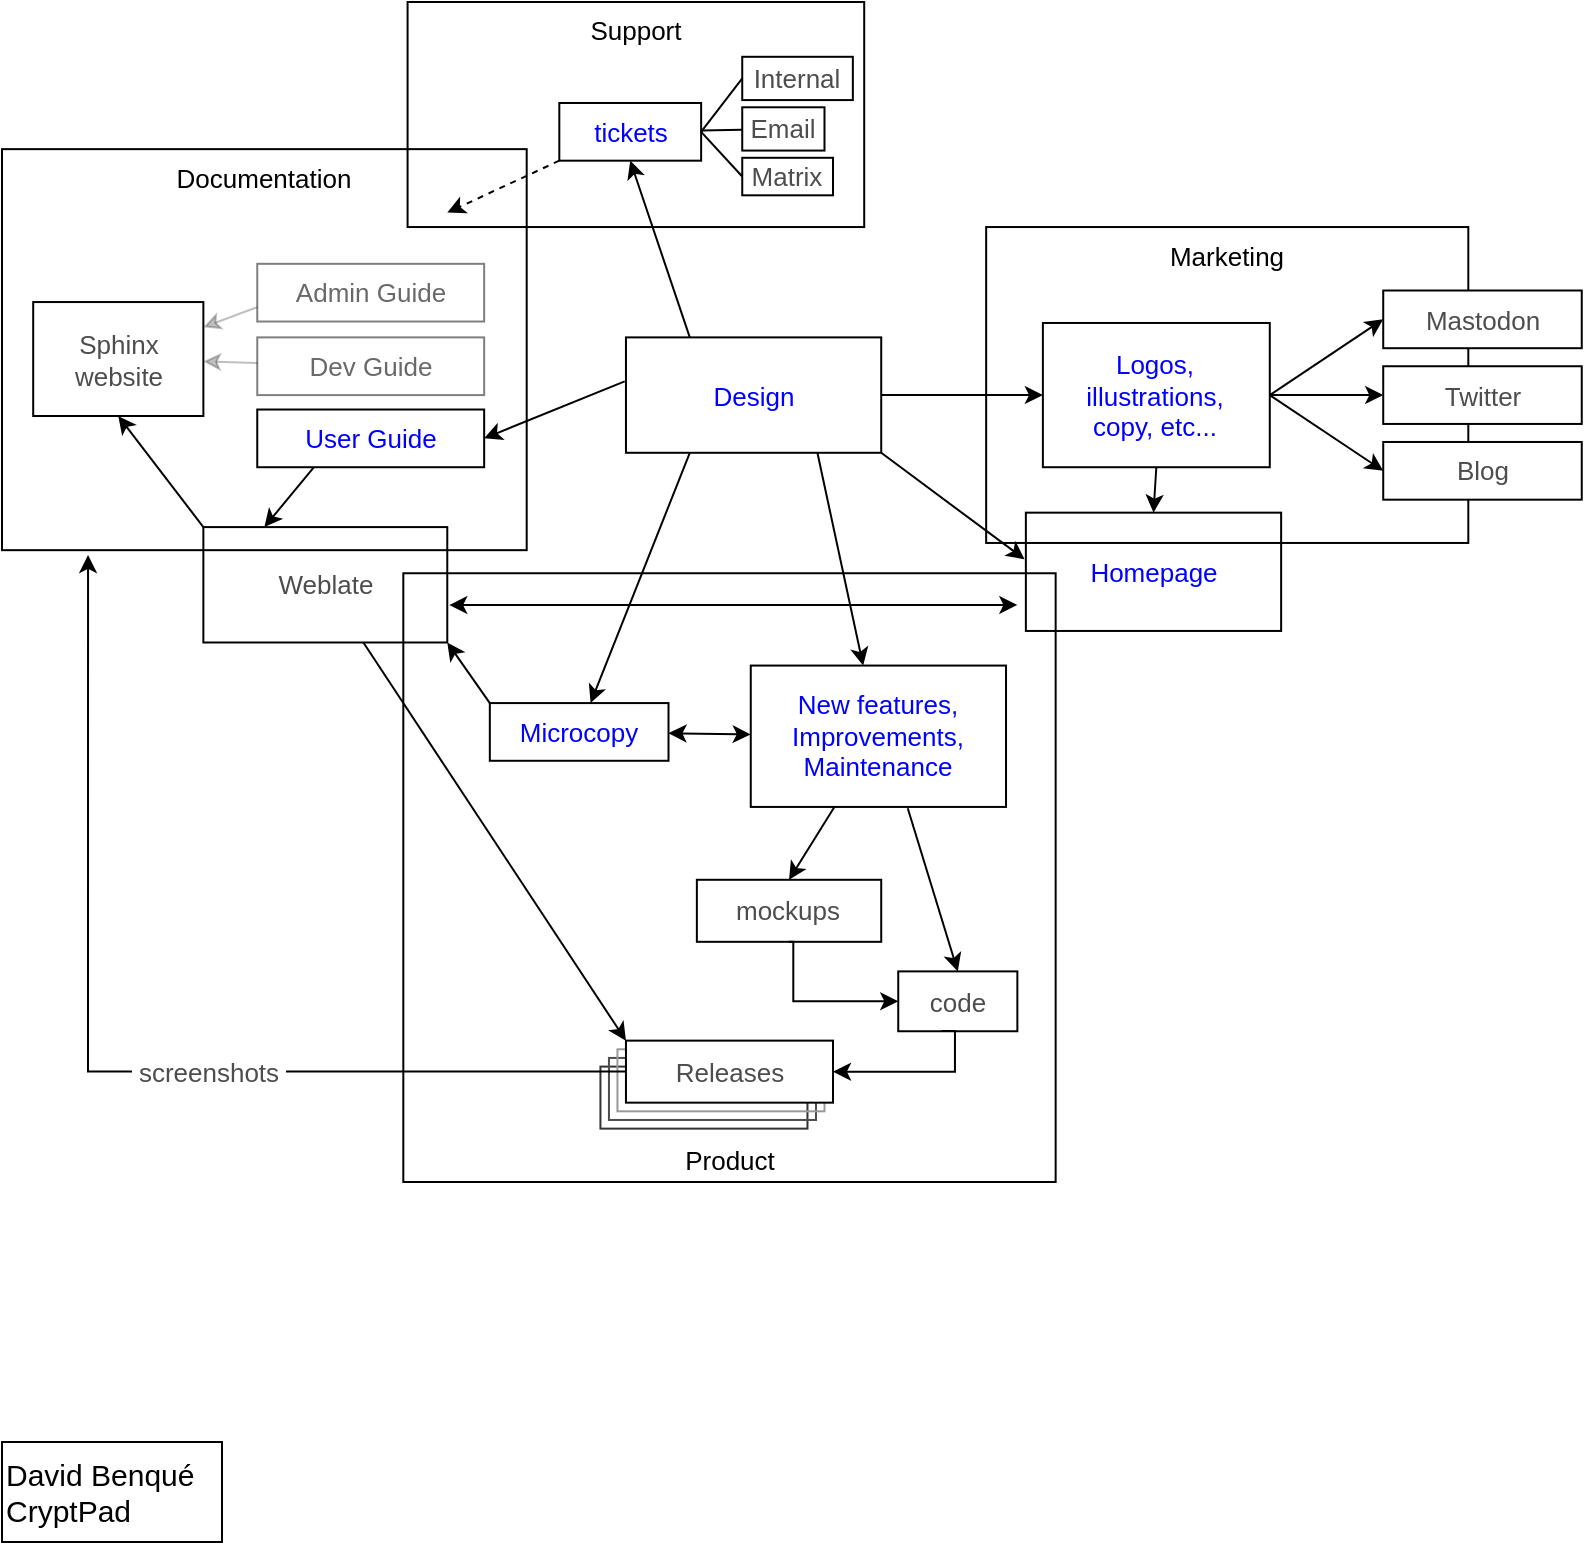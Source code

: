 <mxfile compressed="false" version="14.5.1" type="github" pages="2">
  <diagram id="_E0ixDRon3DRBLl7LCNT" name="David B.">
    <mxGraphModel dx="1130" dy="1079" grid="1" gridSize="10" guides="1" tooltips="1" connect="1" arrows="1" fold="1" page="1" pageScale="1" pageWidth="827" pageHeight="827" background="#ffffff" math="0" shadow="0">
      <root>
        <mxCell id="0" />
        <mxCell id="1" parent="0" />
        <mxCell id="c2aaLGEQ_5WEYPLhfVNE-58" value="" style="group;fontSize=13;" parent="1" vertex="1" connectable="0">
          <mxGeometry x="10" y="10" width="789.88" height="590" as="geometry" />
        </mxCell>
        <mxCell id="c2aaLGEQ_5WEYPLhfVNE-1" value="" style="rounded=0;whiteSpace=wrap;html=1;labelBackgroundColor=none;fontColor=#f0f0f0;fillColor=none;strokeColor=#333333;fontSize=13;" parent="c2aaLGEQ_5WEYPLhfVNE-58" vertex="1">
          <mxGeometry x="299.218" y="532.298" width="103.521" height="31.015" as="geometry" />
        </mxCell>
        <mxCell id="c2aaLGEQ_5WEYPLhfVNE-2" value="" style="rounded=0;whiteSpace=wrap;html=1;labelBackgroundColor=none;fontColor=#f0f0f0;fillColor=none;strokeColor=#4D4D4D;fontSize=13;" parent="c2aaLGEQ_5WEYPLhfVNE-58" vertex="1">
          <mxGeometry x="303.473" y="527.971" width="103.521" height="31.015" as="geometry" />
        </mxCell>
        <mxCell id="c2aaLGEQ_5WEYPLhfVNE-3" value="Product" style="rounded=0;whiteSpace=wrap;html=1;verticalAlign=bottom;fillColor=none;fontSize=13;" parent="c2aaLGEQ_5WEYPLhfVNE-58" vertex="1">
          <mxGeometry x="200.661" y="285.623" width="326.162" height="304.377" as="geometry" />
        </mxCell>
        <mxCell id="c2aaLGEQ_5WEYPLhfVNE-4" value="Releases" style="rounded=0;whiteSpace=wrap;html=1;labelBackgroundColor=none;fontColor=#f0f0f0;fillColor=none;strokeColor=#999999;fontSize=13;" parent="c2aaLGEQ_5WEYPLhfVNE-58" vertex="1">
          <mxGeometry x="307.727" y="523.643" width="103.521" height="31.015" as="geometry" />
        </mxCell>
        <mxCell id="c2aaLGEQ_5WEYPLhfVNE-5" value="Documentation" style="rounded=0;whiteSpace=wrap;html=1;verticalAlign=top;fontSize=13;" parent="c2aaLGEQ_5WEYPLhfVNE-58" vertex="1">
          <mxGeometry y="73.57" width="262.348" height="200.513" as="geometry" />
        </mxCell>
        <mxCell id="c2aaLGEQ_5WEYPLhfVNE-6" value="Marketing" style="rounded=0;whiteSpace=wrap;html=1;verticalAlign=top;fontSize=13;" parent="c2aaLGEQ_5WEYPLhfVNE-58" vertex="1">
          <mxGeometry x="492.08" y="112.518" width="241.076" height="157.958" as="geometry" />
        </mxCell>
        <mxCell id="c2aaLGEQ_5WEYPLhfVNE-13" value="Design" style="rounded=0;whiteSpace=wrap;html=1;labelBackgroundColor=none;fontColor=#0000FF;fontSize=13;" parent="c2aaLGEQ_5WEYPLhfVNE-58" vertex="1">
          <mxGeometry x="311.981" y="167.696" width="127.629" height="57.702" as="geometry" />
        </mxCell>
        <mxCell id="c2aaLGEQ_5WEYPLhfVNE-16" value="Logos, &lt;br style=&quot;font-size: 13px;&quot;&gt;illustrations, &lt;br style=&quot;font-size: 13px;&quot;&gt;copy, etc..." style="rounded=0;whiteSpace=wrap;html=1;labelBackgroundColor=none;fontColor=#0000FF;fontSize=13;" parent="c2aaLGEQ_5WEYPLhfVNE-58" vertex="1">
          <mxGeometry x="520.442" y="160.483" width="113.448" height="72.127" as="geometry" />
        </mxCell>
        <mxCell id="c2aaLGEQ_5WEYPLhfVNE-7" style="rounded=0;orthogonalLoop=1;jettySize=auto;html=1;exitX=1;exitY=0.5;exitDx=0;exitDy=0;entryX=0;entryY=0.5;entryDx=0;entryDy=0;fontSize=13;" parent="c2aaLGEQ_5WEYPLhfVNE-58" source="c2aaLGEQ_5WEYPLhfVNE-13" target="c2aaLGEQ_5WEYPLhfVNE-16" edge="1">
          <mxGeometry relative="1" as="geometry" />
        </mxCell>
        <mxCell id="c2aaLGEQ_5WEYPLhfVNE-17" value="Mastodon" style="rounded=0;whiteSpace=wrap;html=1;labelBackgroundColor=none;fontColor=#4D4D4D;fontSize=13;" parent="c2aaLGEQ_5WEYPLhfVNE-58" vertex="1">
          <mxGeometry x="690.613" y="144.254" width="99.267" height="28.851" as="geometry" />
        </mxCell>
        <mxCell id="c2aaLGEQ_5WEYPLhfVNE-14" style="edgeStyle=none;rounded=0;orthogonalLoop=1;jettySize=auto;html=1;exitX=1;exitY=0.5;exitDx=0;exitDy=0;entryX=0;entryY=0.5;entryDx=0;entryDy=0;fontColor=#f0f0f0;fontSize=13;" parent="c2aaLGEQ_5WEYPLhfVNE-58" source="c2aaLGEQ_5WEYPLhfVNE-16" target="c2aaLGEQ_5WEYPLhfVNE-17" edge="1">
          <mxGeometry relative="1" as="geometry" />
        </mxCell>
        <mxCell id="c2aaLGEQ_5WEYPLhfVNE-18" style="edgeStyle=none;rounded=0;orthogonalLoop=1;jettySize=auto;html=1;exitX=1;exitY=0.5;exitDx=0;exitDy=0;entryX=0;entryY=0.5;entryDx=0;entryDy=0;fontColor=#f0f0f0;fontSize=13;" parent="c2aaLGEQ_5WEYPLhfVNE-58" source="c2aaLGEQ_5WEYPLhfVNE-16" target="c2aaLGEQ_5WEYPLhfVNE-19" edge="1">
          <mxGeometry relative="1" as="geometry" />
        </mxCell>
        <mxCell id="c2aaLGEQ_5WEYPLhfVNE-19" value="Twitter" style="rounded=0;whiteSpace=wrap;html=1;labelBackgroundColor=none;fontColor=#4D4D4D;fontSize=13;" parent="c2aaLGEQ_5WEYPLhfVNE-58" vertex="1">
          <mxGeometry x="690.613" y="182.121" width="99.267" height="28.851" as="geometry" />
        </mxCell>
        <mxCell id="c2aaLGEQ_5WEYPLhfVNE-20" style="edgeStyle=none;rounded=0;orthogonalLoop=1;jettySize=auto;html=1;entryX=0;entryY=0.5;entryDx=0;entryDy=0;fontColor=#f0f0f0;exitX=1;exitY=0.5;exitDx=0;exitDy=0;fontSize=13;" parent="c2aaLGEQ_5WEYPLhfVNE-58" source="c2aaLGEQ_5WEYPLhfVNE-16" target="c2aaLGEQ_5WEYPLhfVNE-21" edge="1">
          <mxGeometry relative="1" as="geometry" />
        </mxCell>
        <mxCell id="c2aaLGEQ_5WEYPLhfVNE-21" value="Blog" style="rounded=0;whiteSpace=wrap;html=1;labelBackgroundColor=none;fontColor=#4D4D4D;fontSize=13;" parent="c2aaLGEQ_5WEYPLhfVNE-58" vertex="1">
          <mxGeometry x="690.613" y="219.988" width="99.267" height="28.851" as="geometry" />
        </mxCell>
        <mxCell id="c2aaLGEQ_5WEYPLhfVNE-24" value="Microcopy" style="rounded=0;whiteSpace=wrap;html=1;labelBackgroundColor=none;fontColor=#0000FF;fontSize=13;" parent="c2aaLGEQ_5WEYPLhfVNE-58" vertex="1">
          <mxGeometry x="243.913" y="350.538" width="89.34" height="28.851" as="geometry" />
        </mxCell>
        <mxCell id="c2aaLGEQ_5WEYPLhfVNE-8" style="rounded=0;orthogonalLoop=1;jettySize=auto;html=1;exitX=0.25;exitY=1;exitDx=0;exitDy=0;fontColor=#f0f0f0;fontSize=13;" parent="c2aaLGEQ_5WEYPLhfVNE-58" source="c2aaLGEQ_5WEYPLhfVNE-13" target="c2aaLGEQ_5WEYPLhfVNE-24" edge="1">
          <mxGeometry relative="1" as="geometry" />
        </mxCell>
        <mxCell id="c2aaLGEQ_5WEYPLhfVNE-27" value="New features,&lt;br style=&quot;font-size: 13px;&quot;&gt;Improvements,&lt;br style=&quot;font-size: 13px;&quot;&gt;Maintenance" style="rounded=0;whiteSpace=wrap;html=1;labelBackgroundColor=none;fontColor=#0000FF;fontSize=13;" parent="c2aaLGEQ_5WEYPLhfVNE-58" vertex="1">
          <mxGeometry x="374.378" y="331.785" width="127.629" height="70.685" as="geometry" />
        </mxCell>
        <mxCell id="c2aaLGEQ_5WEYPLhfVNE-9" style="edgeStyle=none;rounded=0;orthogonalLoop=1;jettySize=auto;html=1;exitX=0.75;exitY=1;exitDx=0;exitDy=0;fontColor=#f0f0f0;fontSize=13;" parent="c2aaLGEQ_5WEYPLhfVNE-58" source="c2aaLGEQ_5WEYPLhfVNE-13" target="c2aaLGEQ_5WEYPLhfVNE-27" edge="1">
          <mxGeometry relative="1" as="geometry" />
        </mxCell>
        <mxCell id="c2aaLGEQ_5WEYPLhfVNE-23" style="rounded=0;orthogonalLoop=1;jettySize=auto;html=1;startArrow=classic;startFill=1;fontSize=13;" parent="c2aaLGEQ_5WEYPLhfVNE-58" source="c2aaLGEQ_5WEYPLhfVNE-24" target="c2aaLGEQ_5WEYPLhfVNE-27" edge="1">
          <mxGeometry relative="1" as="geometry" />
        </mxCell>
        <mxCell id="c2aaLGEQ_5WEYPLhfVNE-28" style="rounded=0;orthogonalLoop=1;jettySize=auto;html=1;entryX=1.008;entryY=0.626;entryDx=0;entryDy=0;entryPerimeter=0;startArrow=classic;startFill=1;fontSize=13;" parent="c2aaLGEQ_5WEYPLhfVNE-58" edge="1">
          <mxGeometry relative="1" as="geometry">
            <mxPoint x="223.617" y="301.549" as="targetPoint" />
            <mxPoint x="507.679" y="301.491" as="sourcePoint" />
          </mxGeometry>
        </mxCell>
        <mxCell id="c2aaLGEQ_5WEYPLhfVNE-29" value="Homepage" style="rounded=0;whiteSpace=wrap;html=1;labelBackgroundColor=none;fillColor=none;fontColor=#0000FF;fontSize=13;" parent="c2aaLGEQ_5WEYPLhfVNE-58" vertex="1">
          <mxGeometry x="511.933" y="255.33" width="127.629" height="59.144" as="geometry" />
        </mxCell>
        <mxCell id="c2aaLGEQ_5WEYPLhfVNE-10" style="edgeStyle=none;rounded=0;orthogonalLoop=1;jettySize=auto;html=1;exitX=1;exitY=1;exitDx=0;exitDy=0;entryX=-0.005;entryY=0.394;entryDx=0;entryDy=0;entryPerimeter=0;fontColor=#f0f0f0;fontSize=13;" parent="c2aaLGEQ_5WEYPLhfVNE-58" source="c2aaLGEQ_5WEYPLhfVNE-13" target="c2aaLGEQ_5WEYPLhfVNE-29" edge="1">
          <mxGeometry relative="1" as="geometry" />
        </mxCell>
        <mxCell id="c2aaLGEQ_5WEYPLhfVNE-15" style="edgeStyle=none;rounded=0;orthogonalLoop=1;jettySize=auto;html=1;exitX=0.5;exitY=1;exitDx=0;exitDy=0;entryX=0.5;entryY=0;entryDx=0;entryDy=0;fontColor=#f0f0f0;fontSize=13;" parent="c2aaLGEQ_5WEYPLhfVNE-58" source="c2aaLGEQ_5WEYPLhfVNE-16" target="c2aaLGEQ_5WEYPLhfVNE-29" edge="1">
          <mxGeometry relative="1" as="geometry" />
        </mxCell>
        <mxCell id="c2aaLGEQ_5WEYPLhfVNE-31" value="mockups" style="rounded=0;whiteSpace=wrap;html=1;labelBackgroundColor=none;fontColor=#4D4D4D;fontSize=13;" parent="c2aaLGEQ_5WEYPLhfVNE-58" vertex="1">
          <mxGeometry x="347.434" y="438.894" width="92.176" height="31.015" as="geometry" />
        </mxCell>
        <mxCell id="c2aaLGEQ_5WEYPLhfVNE-25" style="edgeStyle=none;rounded=0;orthogonalLoop=1;jettySize=auto;html=1;entryX=0.5;entryY=0;entryDx=0;entryDy=0;fontColor=#f0f0f0;fontSize=13;" parent="c2aaLGEQ_5WEYPLhfVNE-58" source="c2aaLGEQ_5WEYPLhfVNE-27" target="c2aaLGEQ_5WEYPLhfVNE-31" edge="1">
          <mxGeometry relative="1" as="geometry" />
        </mxCell>
        <mxCell id="c2aaLGEQ_5WEYPLhfVNE-33" value="code" style="rounded=0;whiteSpace=wrap;html=1;labelBackgroundColor=none;fontColor=#4D4D4D;fontSize=13;" parent="c2aaLGEQ_5WEYPLhfVNE-58" vertex="1">
          <mxGeometry x="448.119" y="484.694" width="59.56" height="29.933" as="geometry" />
        </mxCell>
        <mxCell id="c2aaLGEQ_5WEYPLhfVNE-26" style="edgeStyle=none;rounded=0;orthogonalLoop=1;jettySize=auto;html=1;entryX=0.5;entryY=0;entryDx=0;entryDy=0;fontColor=#f0f0f0;exitX=0.615;exitY=1.009;exitDx=0;exitDy=0;exitPerimeter=0;fontSize=13;" parent="c2aaLGEQ_5WEYPLhfVNE-58" source="c2aaLGEQ_5WEYPLhfVNE-27" target="c2aaLGEQ_5WEYPLhfVNE-33" edge="1">
          <mxGeometry relative="1" as="geometry" />
        </mxCell>
        <mxCell id="c2aaLGEQ_5WEYPLhfVNE-30" style="edgeStyle=elbowEdgeStyle;rounded=0;orthogonalLoop=1;jettySize=auto;html=1;exitX=0.5;exitY=1;exitDx=0;exitDy=0;entryX=0;entryY=0.5;entryDx=0;entryDy=0;fontSize=13;" parent="c2aaLGEQ_5WEYPLhfVNE-58" source="c2aaLGEQ_5WEYPLhfVNE-31" target="c2aaLGEQ_5WEYPLhfVNE-33" edge="1">
          <mxGeometry relative="1" as="geometry">
            <Array as="points">
              <mxPoint x="395.649" y="452.958" />
            </Array>
          </mxGeometry>
        </mxCell>
        <mxCell id="c2aaLGEQ_5WEYPLhfVNE-36" value="Weblate" style="rounded=0;whiteSpace=wrap;html=1;labelBackgroundColor=none;fillColor=none;fontColor=#4D4D4D;fontSize=13;" parent="c2aaLGEQ_5WEYPLhfVNE-58" vertex="1">
          <mxGeometry x="100.685" y="262.543" width="121.956" height="57.702" as="geometry" />
        </mxCell>
        <mxCell id="c2aaLGEQ_5WEYPLhfVNE-22" style="edgeStyle=none;rounded=0;orthogonalLoop=1;jettySize=auto;html=1;exitX=0;exitY=0;exitDx=0;exitDy=0;entryX=1;entryY=1;entryDx=0;entryDy=0;fontSize=13;" parent="c2aaLGEQ_5WEYPLhfVNE-58" source="c2aaLGEQ_5WEYPLhfVNE-24" target="c2aaLGEQ_5WEYPLhfVNE-36" edge="1">
          <mxGeometry relative="1" as="geometry" />
        </mxCell>
        <mxCell id="c2aaLGEQ_5WEYPLhfVNE-37" style="rounded=0;orthogonalLoop=1;jettySize=auto;html=1;exitX=0.25;exitY=1;exitDx=0;exitDy=0;entryX=0.25;entryY=0;entryDx=0;entryDy=0;fontColor=#FCFCFC;fontSize=13;" parent="c2aaLGEQ_5WEYPLhfVNE-58" source="c2aaLGEQ_5WEYPLhfVNE-38" target="c2aaLGEQ_5WEYPLhfVNE-36" edge="1">
          <mxGeometry relative="1" as="geometry" />
        </mxCell>
        <mxCell id="c2aaLGEQ_5WEYPLhfVNE-38" value="User Guide" style="rounded=0;whiteSpace=wrap;html=1;labelBackgroundColor=none;fontColor=#0000FF;fontSize=13;" parent="c2aaLGEQ_5WEYPLhfVNE-58" vertex="1">
          <mxGeometry x="127.629" y="203.759" width="113.448" height="28.851" as="geometry" />
        </mxCell>
        <mxCell id="c2aaLGEQ_5WEYPLhfVNE-11" style="rounded=0;orthogonalLoop=1;jettySize=auto;html=1;entryX=1;entryY=0.5;entryDx=0;entryDy=0;fontColor=#f0f0f0;exitX=-0.005;exitY=0.381;exitDx=0;exitDy=0;exitPerimeter=0;fontSize=13;" parent="c2aaLGEQ_5WEYPLhfVNE-58" source="c2aaLGEQ_5WEYPLhfVNE-13" target="c2aaLGEQ_5WEYPLhfVNE-38" edge="1">
          <mxGeometry relative="1" as="geometry" />
        </mxCell>
        <mxCell id="c2aaLGEQ_5WEYPLhfVNE-40" value="Dev Guide" style="rounded=0;whiteSpace=wrap;html=1;labelBackgroundColor=none;opacity=50;fontColor=#696969;fontSize=13;" parent="c2aaLGEQ_5WEYPLhfVNE-58" vertex="1">
          <mxGeometry x="127.629" y="167.696" width="113.448" height="28.851" as="geometry" />
        </mxCell>
        <mxCell id="c2aaLGEQ_5WEYPLhfVNE-42" value="Admin Guide" style="rounded=0;whiteSpace=wrap;html=1;labelBackgroundColor=none;opacity=50;fontColor=#696969;fontSize=13;" parent="c2aaLGEQ_5WEYPLhfVNE-58" vertex="1">
          <mxGeometry x="127.629" y="130.911" width="113.448" height="28.851" as="geometry" />
        </mxCell>
        <mxCell id="c2aaLGEQ_5WEYPLhfVNE-43" style="edgeStyle=orthogonalEdgeStyle;rounded=0;orthogonalLoop=1;jettySize=auto;html=1;entryX=0.164;entryY=1.012;entryDx=0;entryDy=0;entryPerimeter=0;fontColor=#4D4D4D;fontSize=13;" parent="c2aaLGEQ_5WEYPLhfVNE-58" source="c2aaLGEQ_5WEYPLhfVNE-56" target="c2aaLGEQ_5WEYPLhfVNE-5" edge="1">
          <mxGeometry relative="1" as="geometry">
            <mxPoint x="64.017" y="472.793" as="targetPoint" />
          </mxGeometry>
        </mxCell>
        <mxCell id="c2aaLGEQ_5WEYPLhfVNE-44" value="&amp;nbsp;screenshots&amp;nbsp;" style="edgeLabel;html=1;align=center;verticalAlign=middle;resizable=0;points=[];fontColor=#4D4D4D;fontSize=13;" parent="c2aaLGEQ_5WEYPLhfVNE-43" vertex="1" connectable="0">
          <mxGeometry x="-0.051" y="-1" relative="1" as="geometry">
            <mxPoint x="40.86" y="1.01" as="offset" />
          </mxGeometry>
        </mxCell>
        <mxCell id="c2aaLGEQ_5WEYPLhfVNE-45" value="Sphinx&lt;br style=&quot;font-size: 13px;&quot;&gt;website" style="rounded=0;whiteSpace=wrap;html=1;labelBackgroundColor=none;fontColor=#4D4D4D;fontSize=13;" parent="c2aaLGEQ_5WEYPLhfVNE-58" vertex="1">
          <mxGeometry x="15.599" y="150.024" width="85.086" height="56.98" as="geometry" />
        </mxCell>
        <mxCell id="c2aaLGEQ_5WEYPLhfVNE-35" style="edgeStyle=none;rounded=0;orthogonalLoop=1;jettySize=auto;html=1;exitX=0;exitY=0;exitDx=0;exitDy=0;entryX=0.5;entryY=1;entryDx=0;entryDy=0;fontColor=#FCFCFC;fontSize=13;" parent="c2aaLGEQ_5WEYPLhfVNE-58" source="c2aaLGEQ_5WEYPLhfVNE-36" target="c2aaLGEQ_5WEYPLhfVNE-45" edge="1">
          <mxGeometry relative="1" as="geometry" />
        </mxCell>
        <mxCell id="c2aaLGEQ_5WEYPLhfVNE-39" style="edgeStyle=none;rounded=0;orthogonalLoop=1;jettySize=auto;html=1;fontColor=#FCFCFC;opacity=25;fontSize=13;" parent="c2aaLGEQ_5WEYPLhfVNE-58" source="c2aaLGEQ_5WEYPLhfVNE-40" target="c2aaLGEQ_5WEYPLhfVNE-45" edge="1">
          <mxGeometry relative="1" as="geometry" />
        </mxCell>
        <mxCell id="c2aaLGEQ_5WEYPLhfVNE-41" style="edgeStyle=none;rounded=0;orthogonalLoop=1;jettySize=auto;html=1;fontColor=#FCFCFC;exitX=0;exitY=0.75;exitDx=0;exitDy=0;opacity=25;fontSize=13;" parent="c2aaLGEQ_5WEYPLhfVNE-58" source="c2aaLGEQ_5WEYPLhfVNE-42" target="c2aaLGEQ_5WEYPLhfVNE-45" edge="1">
          <mxGeometry relative="1" as="geometry" />
        </mxCell>
        <mxCell id="c2aaLGEQ_5WEYPLhfVNE-46" value="Support" style="rounded=0;whiteSpace=wrap;html=1;verticalAlign=top;fillColor=none;fontSize=13;" parent="c2aaLGEQ_5WEYPLhfVNE-58" vertex="1">
          <mxGeometry x="202.788" width="228.314" height="112.518" as="geometry" />
        </mxCell>
        <mxCell id="c2aaLGEQ_5WEYPLhfVNE-48" value="tickets" style="rounded=0;whiteSpace=wrap;html=1;labelBackgroundColor=none;direction=west;fontColor=#0000FF;fontSize=13;" parent="c2aaLGEQ_5WEYPLhfVNE-58" vertex="1">
          <mxGeometry x="278.656" y="50.489" width="70.905" height="28.851" as="geometry" />
        </mxCell>
        <mxCell id="c2aaLGEQ_5WEYPLhfVNE-12" style="edgeStyle=none;rounded=0;orthogonalLoop=1;jettySize=auto;html=1;entryX=0.5;entryY=0;entryDx=0;entryDy=0;exitX=0.25;exitY=0;exitDx=0;exitDy=0;fontSize=13;" parent="c2aaLGEQ_5WEYPLhfVNE-58" source="c2aaLGEQ_5WEYPLhfVNE-13" target="c2aaLGEQ_5WEYPLhfVNE-48" edge="1">
          <mxGeometry relative="1" as="geometry" />
        </mxCell>
        <mxCell id="c2aaLGEQ_5WEYPLhfVNE-49" value="" style="rounded=0;whiteSpace=wrap;html=1;fillColor=none;strokeColor=none;fontSize=13;" parent="c2aaLGEQ_5WEYPLhfVNE-58" vertex="1">
          <mxGeometry x="209.878" y="105.306" width="12.763" height="11.54" as="geometry" />
        </mxCell>
        <mxCell id="c2aaLGEQ_5WEYPLhfVNE-47" style="rounded=0;orthogonalLoop=1;jettySize=auto;html=1;exitX=1;exitY=0;exitDx=0;exitDy=0;entryX=1;entryY=0;entryDx=0;entryDy=0;dashed=1;fontSize=13;" parent="c2aaLGEQ_5WEYPLhfVNE-58" source="c2aaLGEQ_5WEYPLhfVNE-48" target="c2aaLGEQ_5WEYPLhfVNE-49" edge="1">
          <mxGeometry relative="1" as="geometry">
            <mxPoint x="150.318" y="27.408" as="targetPoint" />
            <Array as="points" />
          </mxGeometry>
        </mxCell>
        <mxCell id="c2aaLGEQ_5WEYPLhfVNE-50" style="rounded=0;orthogonalLoop=1;jettySize=auto;html=1;entryX=0;entryY=0.5;entryDx=0;entryDy=0;fontColor=#33FFFF;exitX=1;exitY=0.5;exitDx=0;exitDy=0;endArrow=none;endFill=0;fontSize=13;" parent="c2aaLGEQ_5WEYPLhfVNE-58" source="c2aaLGEQ_5WEYPLhfVNE-51" target="c2aaLGEQ_5WEYPLhfVNE-48" edge="1">
          <mxGeometry relative="1" as="geometry" />
        </mxCell>
        <mxCell id="c2aaLGEQ_5WEYPLhfVNE-51" value="Internal" style="rounded=0;whiteSpace=wrap;html=1;labelBackgroundColor=none;direction=west;fontSize=13;fontColor=#4D4D4D;" parent="c2aaLGEQ_5WEYPLhfVNE-58" vertex="1">
          <mxGeometry x="370.123" y="27.408" width="55.306" height="21.638" as="geometry" />
        </mxCell>
        <mxCell id="c2aaLGEQ_5WEYPLhfVNE-52" style="edgeStyle=none;rounded=0;orthogonalLoop=1;jettySize=auto;html=1;endArrow=none;endFill=0;fontColor=#33FFFF;fontSize=13;" parent="c2aaLGEQ_5WEYPLhfVNE-58" source="c2aaLGEQ_5WEYPLhfVNE-53" target="c2aaLGEQ_5WEYPLhfVNE-48" edge="1">
          <mxGeometry relative="1" as="geometry" />
        </mxCell>
        <mxCell id="c2aaLGEQ_5WEYPLhfVNE-53" value="Email" style="rounded=0;whiteSpace=wrap;html=1;labelBackgroundColor=none;direction=west;fontSize=13;fontColor=#4D4D4D;" parent="c2aaLGEQ_5WEYPLhfVNE-58" vertex="1">
          <mxGeometry x="370.123" y="52.653" width="41.125" height="21.638" as="geometry" />
        </mxCell>
        <mxCell id="c2aaLGEQ_5WEYPLhfVNE-54" style="edgeStyle=none;rounded=0;orthogonalLoop=1;jettySize=auto;html=1;entryX=0;entryY=0.5;entryDx=0;entryDy=0;endArrow=none;endFill=0;fontColor=#33FFFF;exitX=1;exitY=0.5;exitDx=0;exitDy=0;fontSize=13;" parent="c2aaLGEQ_5WEYPLhfVNE-58" source="c2aaLGEQ_5WEYPLhfVNE-55" target="c2aaLGEQ_5WEYPLhfVNE-48" edge="1">
          <mxGeometry relative="1" as="geometry" />
        </mxCell>
        <mxCell id="c2aaLGEQ_5WEYPLhfVNE-55" value="Matrix" style="rounded=0;whiteSpace=wrap;html=1;labelBackgroundColor=none;direction=west;fontSize=13;fontColor=#4D4D4D;" parent="c2aaLGEQ_5WEYPLhfVNE-58" vertex="1">
          <mxGeometry x="370.123" y="77.897" width="45.379" height="18.753" as="geometry" />
        </mxCell>
        <mxCell id="c2aaLGEQ_5WEYPLhfVNE-56" value="Releases" style="rounded=0;whiteSpace=wrap;html=1;labelBackgroundColor=none;fontColor=#4D4D4D;fontSize=13;" parent="c2aaLGEQ_5WEYPLhfVNE-58" vertex="1">
          <mxGeometry x="311.981" y="519.315" width="103.521" height="31.015" as="geometry" />
        </mxCell>
        <mxCell id="c2aaLGEQ_5WEYPLhfVNE-32" style="rounded=0;orthogonalLoop=1;jettySize=auto;html=1;entryX=1;entryY=0.5;entryDx=0;entryDy=0;fontColor=#696969;exitX=0.365;exitY=0.997;exitDx=0;exitDy=0;exitPerimeter=0;edgeStyle=elbowEdgeStyle;fontSize=13;" parent="c2aaLGEQ_5WEYPLhfVNE-58" source="c2aaLGEQ_5WEYPLhfVNE-33" target="c2aaLGEQ_5WEYPLhfVNE-56" edge="1">
          <mxGeometry relative="1" as="geometry">
            <Array as="points">
              <mxPoint x="476.481" y="497.677" />
            </Array>
          </mxGeometry>
        </mxCell>
        <mxCell id="c2aaLGEQ_5WEYPLhfVNE-34" style="edgeStyle=none;rounded=0;orthogonalLoop=1;jettySize=auto;html=1;entryX=0;entryY=0;entryDx=0;entryDy=0;fontColor=#696969;fontSize=13;" parent="c2aaLGEQ_5WEYPLhfVNE-58" source="c2aaLGEQ_5WEYPLhfVNE-36" target="c2aaLGEQ_5WEYPLhfVNE-56" edge="1">
          <mxGeometry relative="1" as="geometry" />
        </mxCell>
        <mxCell id="mlNPpf5Jyd6MwZ2kGrwy-2" value="&lt;div style=&quot;font-size: 15px;&quot;&gt;David Benqué&lt;/div&gt;&lt;div style=&quot;font-size: 15px;&quot;&gt;CryptPad&lt;br style=&quot;font-size: 15px;&quot;&gt;&lt;/div&gt;" style="rounded=0;whiteSpace=wrap;html=1;align=left;fontSize=15;" vertex="1" parent="1">
          <mxGeometry x="10" y="730" width="110" height="50" as="geometry" />
        </mxCell>
      </root>
    </mxGraphModel>
  </diagram>
  <diagram id="17VkfU8ITVYtqLUNPcmg" name="New">
    <mxGraphModel dx="1130" dy="1079" grid="1" gridSize="10" guides="1" tooltips="1" connect="1" arrows="1" fold="1" page="1" pageScale="1" pageWidth="827" pageHeight="827" math="0" shadow="0">
      <root>
        <mxCell id="i9Dwg8V8jamnLEWPS_B--0" />
        <mxCell id="i9Dwg8V8jamnLEWPS_B--1" parent="i9Dwg8V8jamnLEWPS_B--0" />
      </root>
    </mxGraphModel>
  </diagram>
</mxfile>
